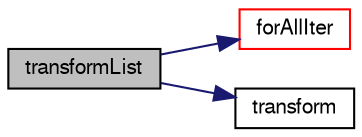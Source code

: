 digraph "transformList"
{
  bgcolor="transparent";
  edge [fontname="FreeSans",fontsize="10",labelfontname="FreeSans",labelfontsize="10"];
  node [fontname="FreeSans",fontsize="10",shape=record];
  rankdir="LR";
  Node1 [label="transformList",height=0.2,width=0.4,color="black", fillcolor="grey75", style="filled" fontcolor="black"];
  Node1 -> Node2 [color="midnightblue",fontsize="10",style="solid",fontname="FreeSans"];
  Node2 [label="forAllIter",height=0.2,width=0.4,color="red",URL="$a02884.html#af074f600e5c037f7e886a0045880c353"];
  Node1 -> Node3 [color="midnightblue",fontsize="10",style="solid",fontname="FreeSans"];
  Node3 [label="transform",height=0.2,width=0.4,color="black",URL="$a10237.html#a919915170941701c1223291531ad010c"];
}
